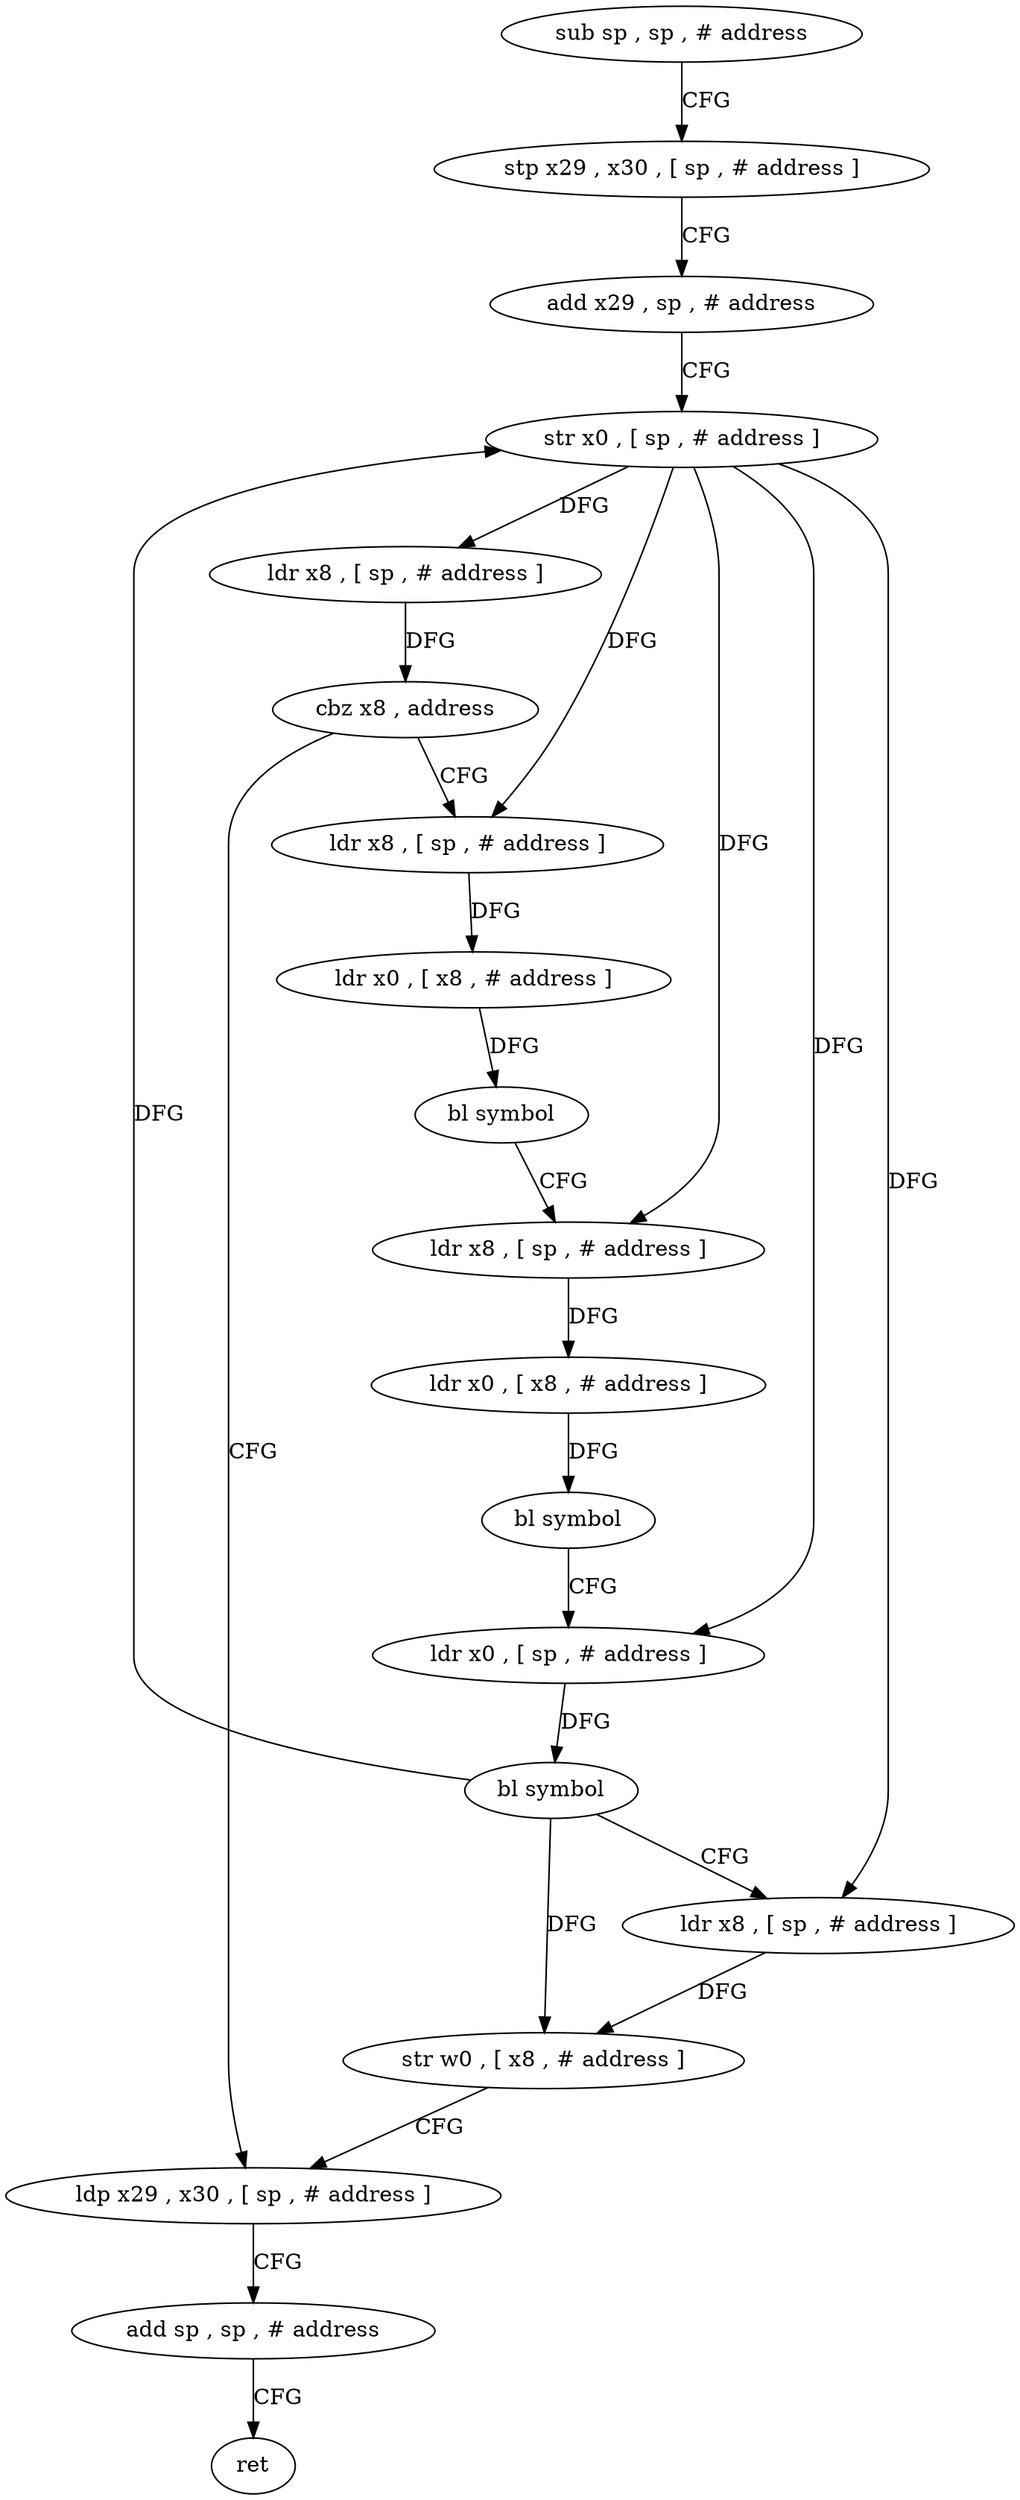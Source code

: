 digraph "func" {
"4235752" [label = "sub sp , sp , # address" ]
"4235756" [label = "stp x29 , x30 , [ sp , # address ]" ]
"4235760" [label = "add x29 , sp , # address" ]
"4235764" [label = "str x0 , [ sp , # address ]" ]
"4235768" [label = "ldr x8 , [ sp , # address ]" ]
"4235772" [label = "cbz x8 , address" ]
"4235816" [label = "ldp x29 , x30 , [ sp , # address ]" ]
"4235776" [label = "ldr x8 , [ sp , # address ]" ]
"4235820" [label = "add sp , sp , # address" ]
"4235824" [label = "ret" ]
"4235780" [label = "ldr x0 , [ x8 , # address ]" ]
"4235784" [label = "bl symbol" ]
"4235788" [label = "ldr x8 , [ sp , # address ]" ]
"4235792" [label = "ldr x0 , [ x8 , # address ]" ]
"4235796" [label = "bl symbol" ]
"4235800" [label = "ldr x0 , [ sp , # address ]" ]
"4235804" [label = "bl symbol" ]
"4235808" [label = "ldr x8 , [ sp , # address ]" ]
"4235812" [label = "str w0 , [ x8 , # address ]" ]
"4235752" -> "4235756" [ label = "CFG" ]
"4235756" -> "4235760" [ label = "CFG" ]
"4235760" -> "4235764" [ label = "CFG" ]
"4235764" -> "4235768" [ label = "DFG" ]
"4235764" -> "4235776" [ label = "DFG" ]
"4235764" -> "4235788" [ label = "DFG" ]
"4235764" -> "4235800" [ label = "DFG" ]
"4235764" -> "4235808" [ label = "DFG" ]
"4235768" -> "4235772" [ label = "DFG" ]
"4235772" -> "4235816" [ label = "CFG" ]
"4235772" -> "4235776" [ label = "CFG" ]
"4235816" -> "4235820" [ label = "CFG" ]
"4235776" -> "4235780" [ label = "DFG" ]
"4235820" -> "4235824" [ label = "CFG" ]
"4235780" -> "4235784" [ label = "DFG" ]
"4235784" -> "4235788" [ label = "CFG" ]
"4235788" -> "4235792" [ label = "DFG" ]
"4235792" -> "4235796" [ label = "DFG" ]
"4235796" -> "4235800" [ label = "CFG" ]
"4235800" -> "4235804" [ label = "DFG" ]
"4235804" -> "4235808" [ label = "CFG" ]
"4235804" -> "4235764" [ label = "DFG" ]
"4235804" -> "4235812" [ label = "DFG" ]
"4235808" -> "4235812" [ label = "DFG" ]
"4235812" -> "4235816" [ label = "CFG" ]
}
